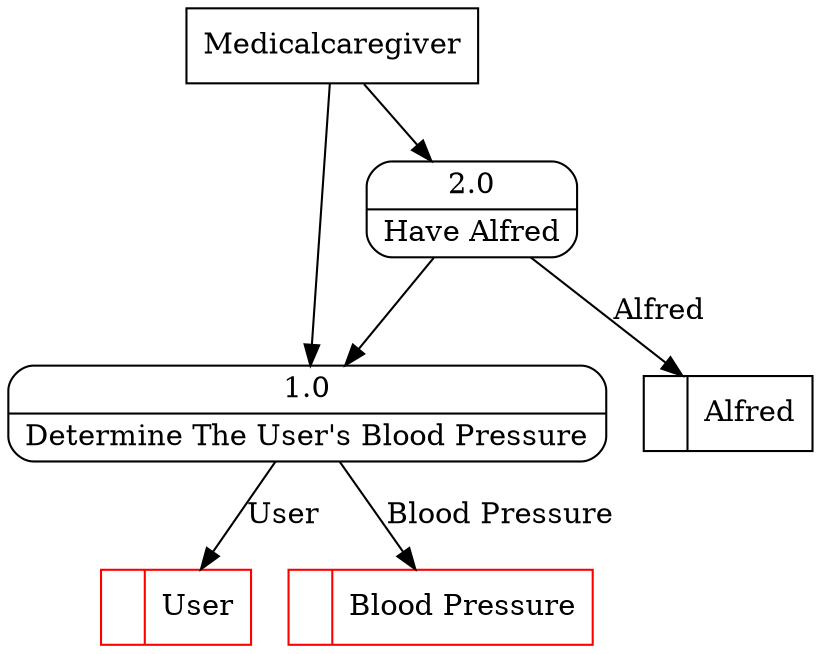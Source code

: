 digraph dfd2{ 
node[shape=record]
200 [label="<f0>  |<f1> User " color=red];
201 [label="<f0>  |<f1> Alfred " ];
202 [label="<f0>  |<f1> Blood Pressure " color=red];
203 [label="Medicalcaregiver" shape=box];
204 [label="{<f0> 1.0|<f1> Determine The User's Blood Pressure }" shape=Mrecord];
205 [label="{<f0> 2.0|<f1> Have Alfred }" shape=Mrecord];
203 -> 204
203 -> 205
204 -> 202 [label="Blood Pressure"]
205 -> 204
205 -> 201 [label="Alfred"]
204 -> 200 [label="User"]
}